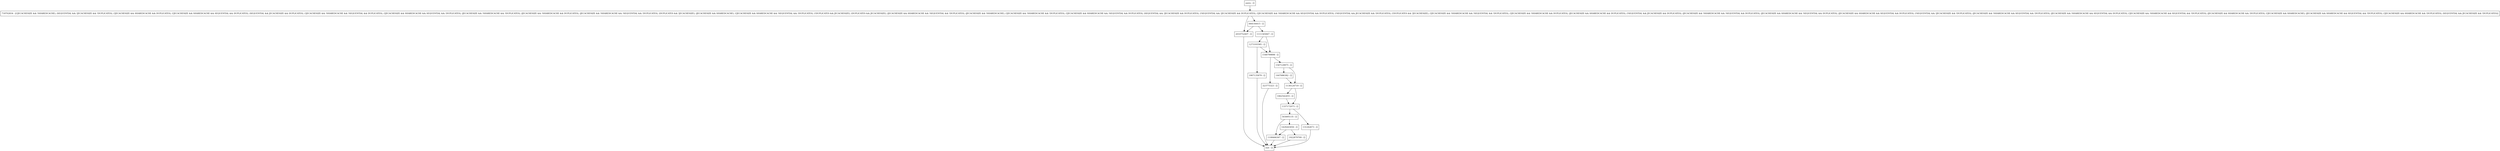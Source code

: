 digraph getTriggers {
node [shape=record];
1922879709 [label="1922879709 - []"];
1447686382 [label="1447686382 - []"];
1062542455 [label="1062542455 - []"];
1108466367 [label="1108466367 - []"];
323775323 [label="323775323 - []"];
1273193585 [label="1273193585 - []"];
1111345847 [label="1111345847 - []"];
1907135879 [label="1907135879 - []"];
2010752407 [label="2010752407 - []"];
1567129975 [label="1567129975 - []"];
1130124719 [label="1130124719 - []"];
1429263050 [label="1429263050 - []"];
entry [label="entry - []"];
exit [label="exit - []"];
1546799898 [label="1546799898 - []"];
1337172073 [label="1337172073 - []"];
503695135 [label="503695135 - []"];
131242673 [label="131242673 - []"];
718702834 [label="718702834 - [(!JECACHESIZE && !SHAREDCACHE), (SEQUENTIAL && !JECACHESIZE && !DUPLICATES), (!JECACHESIZE && SHAREDCACHE && DUPLICATES), (!JECACHESIZE && SHAREDCACHE && SEQUENTIAL && DUPLICATES), (SEQUENTIAL && JECACHESIZE && DUPLICATES), (!JECACHESIZE && !SHAREDCACHE && !SEQUENTIAL && DUPLICATES), (!JECACHESIZE && SHAREDCACHE && SEQUENTIAL && !DUPLICATES), (JECACHESIZE && !SHAREDCACHE && !DUPLICATES), (JECACHESIZE && !SHAREDCACHE && DUPLICATES), (JECACHESIZE && !SHAREDCACHE && !SEQUENTIAL && !DUPLICATES), (DUPLICATES && !JECACHESIZE), (JECACHESIZE && SHAREDCACHE), (!JECACHESIZE && SHAREDCACHE && !SEQUENTIAL && !DUPLICATES), (!DUPLICATES && JECACHESIZE), (DUPLICATES && JECACHESIZE), (JECACHESIZE && SHAREDCACHE && !SEQUENTIAL && !DUPLICATES), (JECACHESIZE && !SHAREDCACHE), (!JECACHESIZE && !SHAREDCACHE && !DUPLICATES), (!JECACHESIZE && SHAREDCACHE && !SEQUENTIAL && DUPLICATES), (SEQUENTIAL && !JECACHESIZE && DUPLICATES), (!SEQUENTIAL && !JECACHESIZE && DUPLICATES), (!JECACHESIZE && !SHAREDCACHE && SEQUENTIAL && DUPLICATES), (!SEQUENTIAL && JECACHESIZE && !DUPLICATES), (!DUPLICATES && !JECACHESIZE), (!JECACHESIZE && !SHAREDCACHE && !SEQUENTIAL && !DUPLICATES), (!JECACHESIZE && !SHAREDCACHE && DUPLICATES), (JECACHESIZE && SHAREDCACHE && DUPLICATES), (!SEQUENTIAL && JECACHESIZE && DUPLICATES), (JECACHESIZE && !SHAREDCACHE && !SEQUENTIAL && DUPLICATES), (JECACHESIZE && SHAREDCACHE && !SEQUENTIAL && DUPLICATES), (JECACHESIZE && SHAREDCACHE && SEQUENTIAL && DUPLICATES), (!SEQUENTIAL && !JECACHESIZE && !DUPLICATES), (JECACHESIZE && !SHAREDCACHE && SEQUENTIAL && !DUPLICATES), (JECACHESIZE && !SHAREDCACHE && SEQUENTIAL && DUPLICATES), (!JECACHESIZE && !SHAREDCACHE && SEQUENTIAL && !DUPLICATES), (JECACHESIZE && SHAREDCACHE && !DUPLICATES), (!JECACHESIZE && SHAREDCACHE), (JECACHESIZE && SHAREDCACHE && SEQUENTIAL && !DUPLICATES), (!JECACHESIZE && SHAREDCACHE && !DUPLICATES), (SEQUENTIAL && JECACHESIZE && !DUPLICATES)]"];
664144415 [label="664144415 - []"];
entry;
exit;
1922879709 -> exit;
1447686382 -> 1130124719;
1062542455 -> 1337172073;
1108466367 -> exit;
323775323 -> exit;
1273193585 -> 1546799898;
1273193585 -> 1907135879;
1111345847 -> 1273193585;
1111345847 -> 1546799898;
1907135879 -> exit;
2010752407 -> exit;
1567129975 -> 1447686382;
1567129975 -> 1130124719;
1130124719 -> 1062542455;
1130124719 -> 1337172073;
1429263050 -> 1922879709;
1429263050 -> 1108466367;
entry -> 718702834;
1546799898 -> 323775323;
1546799898 -> 1567129975;
1337172073 -> 503695135;
1337172073 -> 131242673;
503695135 -> 1429263050;
503695135 -> 1108466367;
131242673 -> exit;
718702834 -> 2010752407;
718702834 -> 664144415;
664144415 -> 1111345847;
664144415 -> 2010752407;
}
